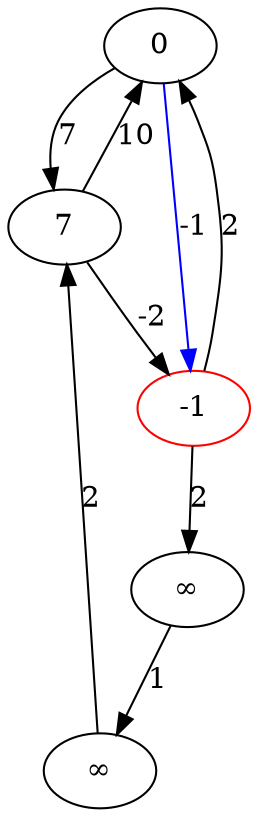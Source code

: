 strict digraph {
	0 -> 1 [label=7]
	0 -> 3 [label=-1]
	1 -> 0 [label=10]
	1 -> 3 [label=-2]
	2 -> 4 [label=1]
	3 -> 0 [label=2]
	3 -> 2 [label=2]
	4 -> 1 [label=2]
	0 [label=0]
	1 [label=7]
	2 [label=∞]
	3 [label=-1]
	4 [label=∞]
	0 -> 3 [label=-1] [color=blue]
	3 [label=-1] [color=red]
}
